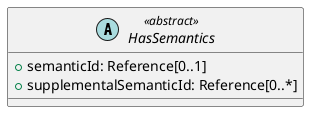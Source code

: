 @startuml
abstract class HasSemantics <<abstract>> {
  +semanticId: Reference[0..1]
  +supplementalSemanticId: Reference[0..*]
}
@enduml